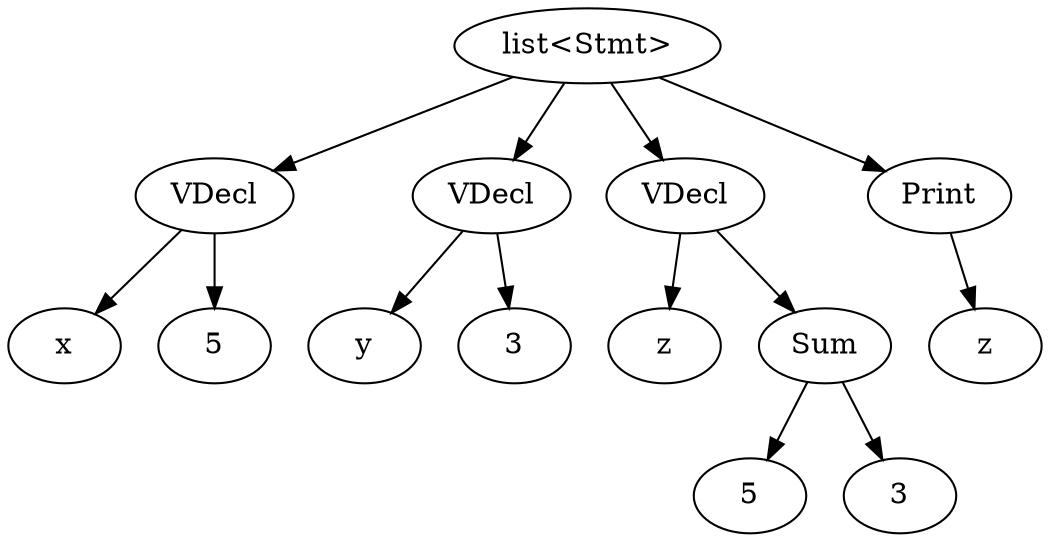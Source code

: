 digraph G {
"x0" [shape = ellipse, label = "list<Stmt>"]; 
"x1" [shape = ellipse, label = "VDecl"]; 
"x0"->"x1";
"x2" [shape = ellipse, label = "x"]; 
"x1"->"x2";
"x4" [shape = ellipse, label = "5"]; 
"x1"->"x4";
"x5" [shape = ellipse, label = "VDecl"]; 
"x0"->"x5";
"x6" [shape = ellipse, label = "y"]; 
"x5"->"x6";
"x8" [shape = ellipse, label = "3"]; 
"x5"->"x8";
"x9" [shape = ellipse, label = "VDecl"]; 
"x0"->"x9";
"x10" [shape = ellipse, label = "z"]; 
"x9"->"x10";
"x12" [shape = ellipse, label = "Sum"]; 
"x9"->"x12";
"x13" [shape = ellipse, label = "5"]; 
"x12"->"x13";
"x14" [shape = ellipse, label = "3"]; 
"x12"->"x14";
"x15" [shape = ellipse, label = "Print"]; 
"x0"->"x15";
"x16" [shape = ellipse, label = "z"]; 
"x15"->"x16";
}